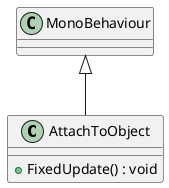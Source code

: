 @startuml
class AttachToObject {
    + FixedUpdate() : void
}
MonoBehaviour <|-- AttachToObject
@enduml
